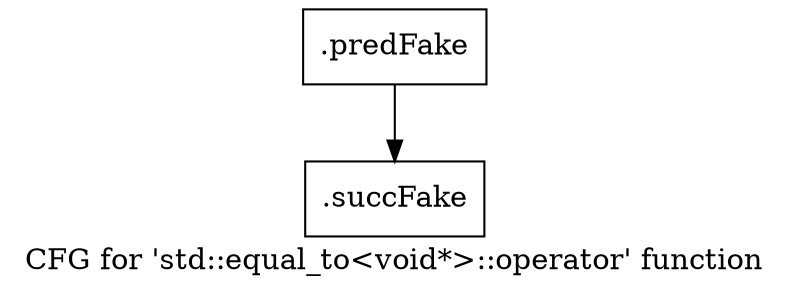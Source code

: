 digraph "CFG for 'std::equal_to\<void*\>::operator' function" {
	label="CFG for 'std::equal_to\<void*\>::operator' function";

	Node0x5222080 [shape=record,filename="",linenumber="",label="{.predFake}"];
	Node0x5222080 -> Node0x52d5fd0[ callList="" memoryops="" filename="/home/akhilkushe/Xilinx/Vitis_HLS/2021.2/tps/lnx64/gcc-6.2.0/lib/gcc/x86_64-pc-linux-gnu/6.2.0/../../../../include/c++/6.2.0/bits/stl_function.h" execusionnum="11"];
	Node0x52d5fd0 [shape=record,filename="/home/akhilkushe/Xilinx/Vitis_HLS/2021.2/tps/lnx64/gcc-6.2.0/lib/gcc/x86_64-pc-linux-gnu/6.2.0/../../../../include/c++/6.2.0/bits/stl_function.h",linenumber="356",label="{.succFake}"];
}
